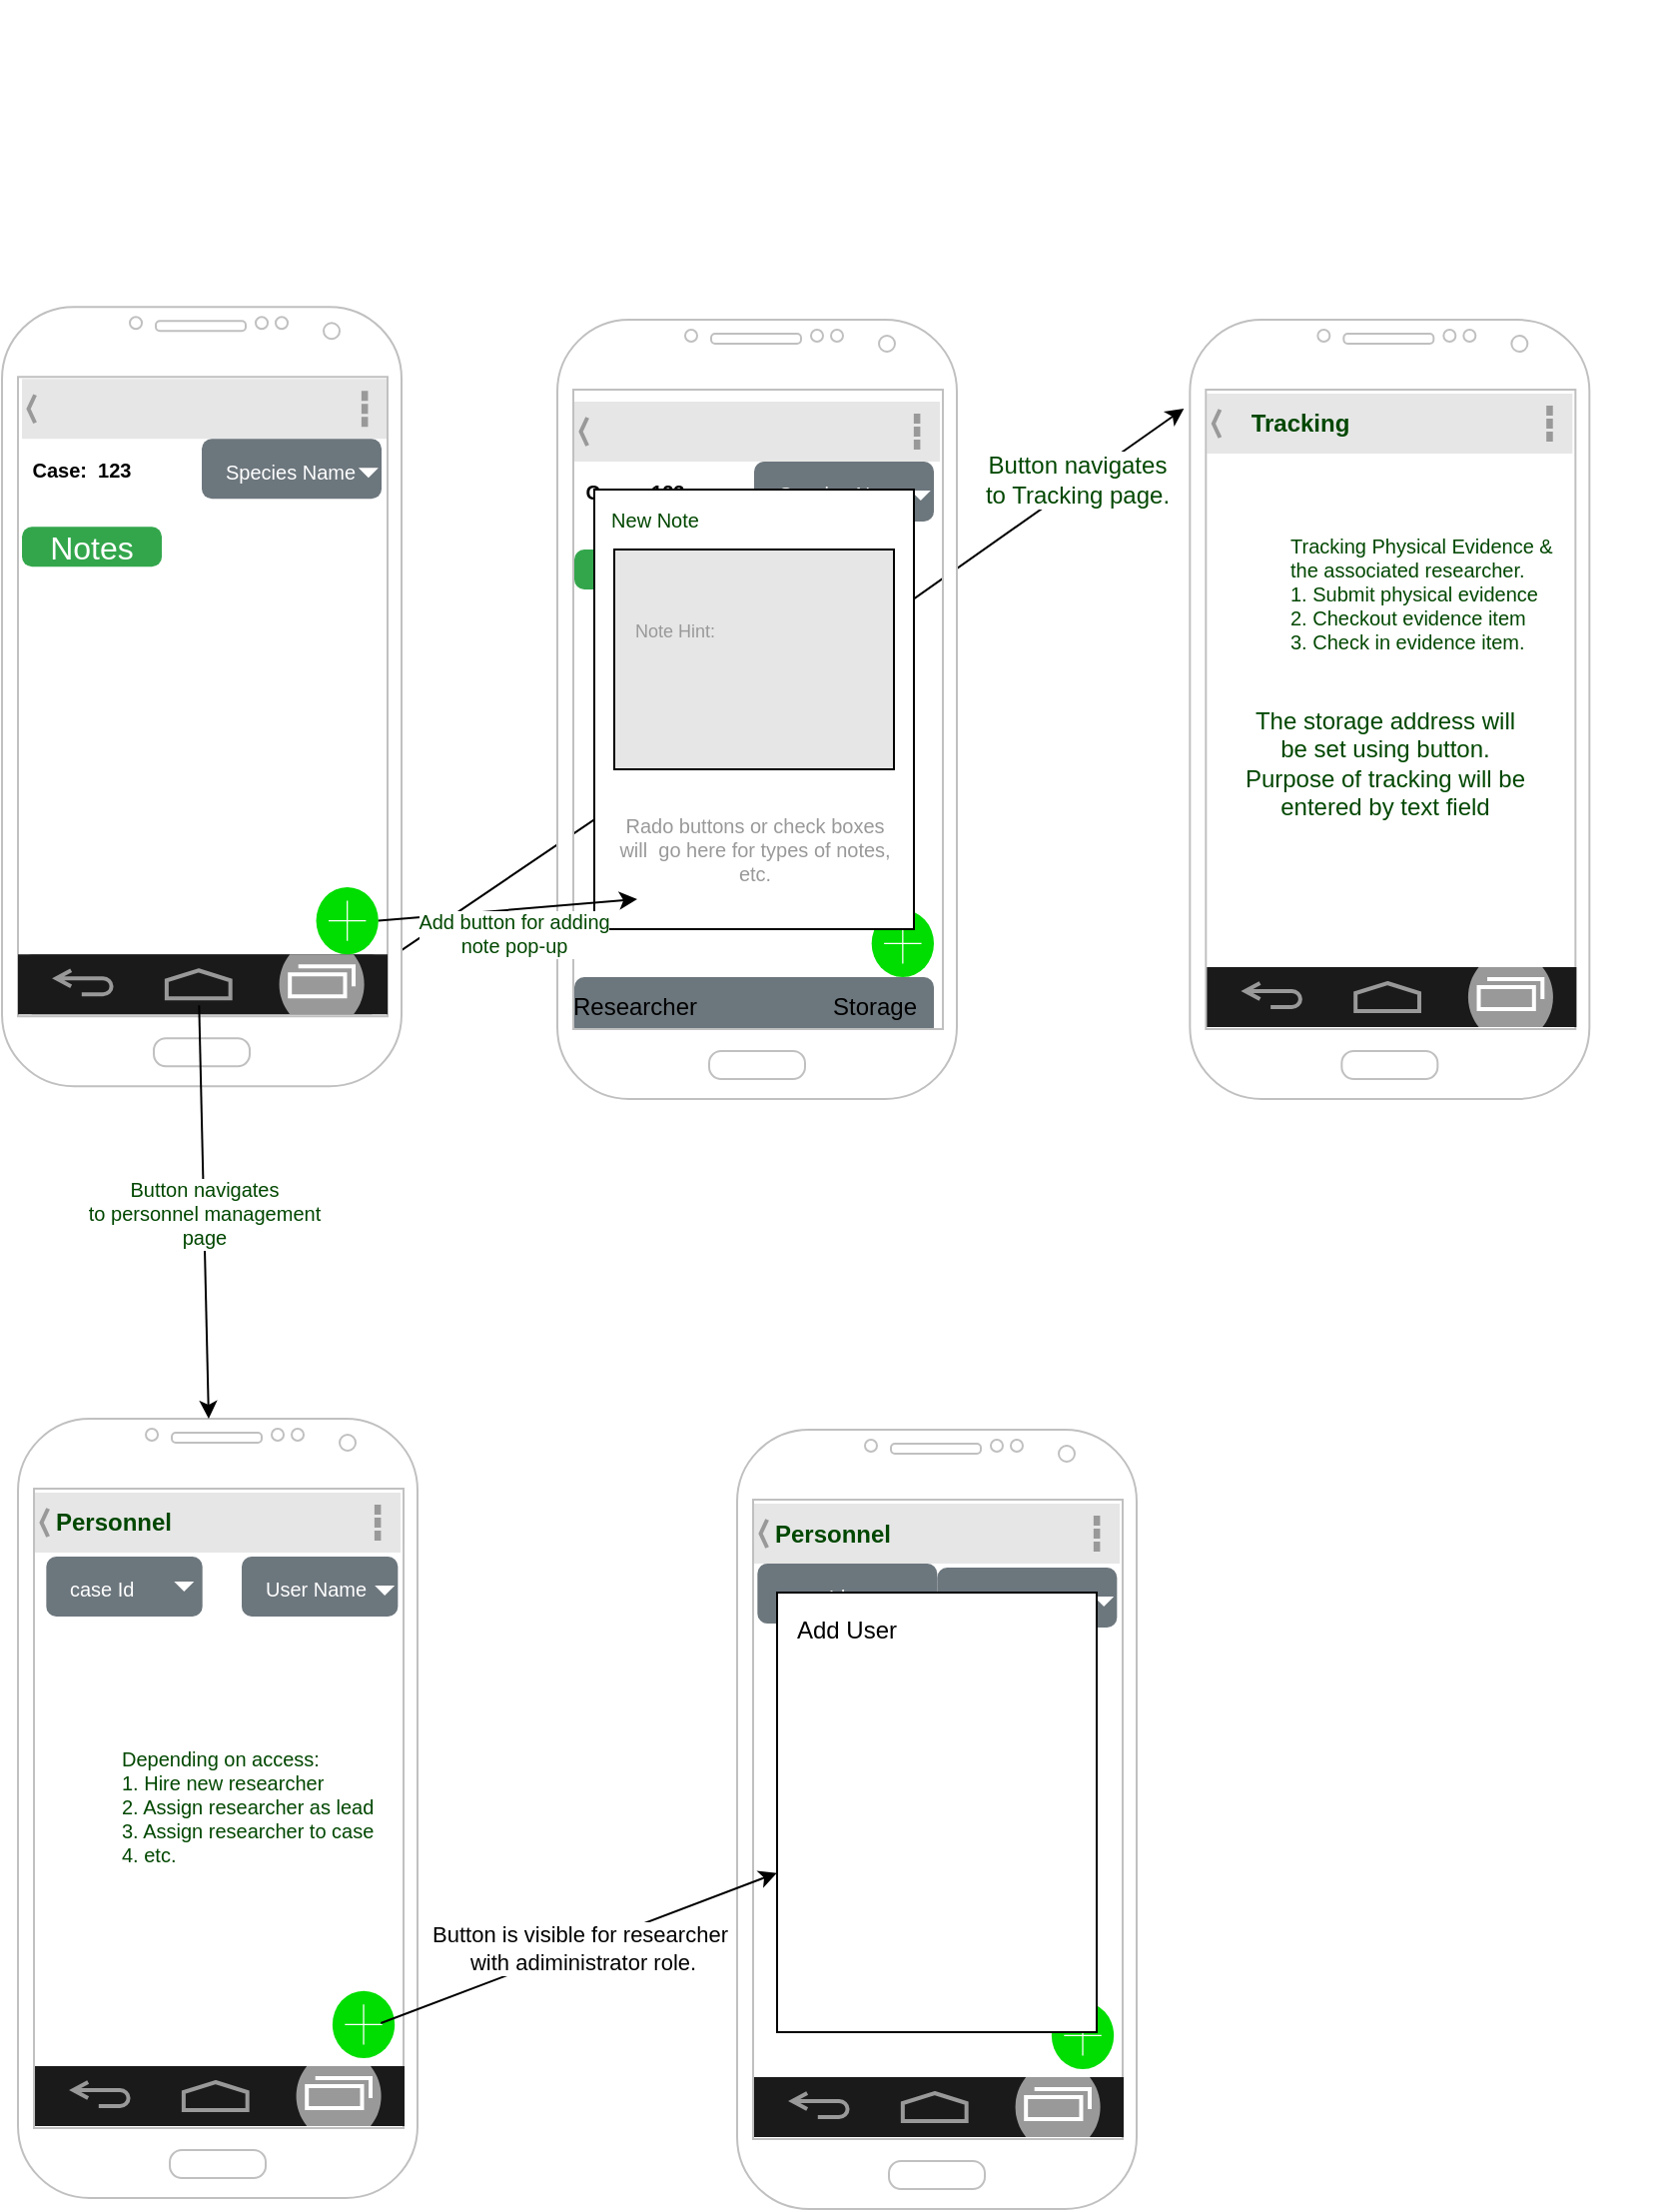 <mxfile version="17.2.4" type="device"><diagram id="5ib8q7YyQfqiMjE7IbwL" name="Page-1"><mxGraphModel dx="632" dy="1595" grid="1" gridSize="10" guides="1" tooltips="1" connect="1" arrows="1" fold="1" page="1" pageScale="1" pageWidth="850" pageHeight="1100" math="0" shadow="0"><root><mxCell id="0"/><mxCell id="1" parent="0"/><mxCell id="MDxC1gOSOODTEu_U4umg-1" value="" style="group" vertex="1" connectable="0" parent="1"><mxGeometry x="22.01" y="-140" width="838.16" height="1030" as="geometry"/></mxCell><mxCell id="-FKx1kbPS8L7Q8CqbfZn-1" value="Button navigates &lt;br&gt;to Tracking page." style="endArrow=classic;html=1;rounded=0;fontSize=12;fontColor=#004700;entryX=-0.015;entryY=0.114;entryDx=0;entryDy=0;entryPerimeter=0;exitX=0.869;exitY=0.635;exitDx=0;exitDy=0;exitPerimeter=0;" parent="MDxC1gOSOODTEu_U4umg-1" source="Mrze12-_42jE3DgpNyG9-83" target="Mrze12-_42jE3DgpNyG9-85" edge="1"><mxGeometry x="0.75" y="2" width="50" height="50" relative="1" as="geometry"><mxPoint x="227.99" y="570" as="sourcePoint"/><mxPoint x="307.99" y="840" as="targetPoint"/><Array as="points"><mxPoint x="377.99" y="355"/></Array><mxPoint as="offset"/></mxGeometry></mxCell><mxCell id="-FKx1kbPS8L7Q8CqbfZn-3" value="" style="group" parent="MDxC1gOSOODTEu_U4umg-1" vertex="1" connectable="0"><mxGeometry x="7.105e-15" width="838.16" height="1030" as="geometry"/></mxCell><mxCell id="MDxC1gOSOODTEu_U4umg-9" value="&lt;blockquote style=&quot;margin: 0 0 0 40px ; border: none ; padding: 0px&quot;&gt;Depending on access:&lt;br&gt;1. Hire new researcher&lt;div&gt;&lt;span&gt;2. Assign researcher as lead&lt;/span&gt;&lt;/div&gt;&lt;div&gt;&lt;span&gt;3. Assign researcher to case&lt;/span&gt;&lt;/div&gt;&lt;div&gt;&lt;span&gt;4. etc.&lt;/span&gt;&lt;/div&gt;&lt;/blockquote&gt;" style="text;html=1;strokeColor=none;fillColor=none;align=left;verticalAlign=middle;whiteSpace=wrap;rounded=0;labelBackgroundColor=none;fontSize=10;fontColor=#004700;container=0;" vertex="1" parent="-FKx1kbPS8L7Q8CqbfZn-3"><mxGeometry x="378.16" y="782.5" width="179.66" height="253" as="geometry"/></mxCell><mxCell id="Mrze12-_42jE3DgpNyG9-81" value="&lt;blockquote style=&quot;margin: 0 0 0 40px ; border: none ; padding: 0px&quot;&gt;Depending on access:&lt;br&gt;1. Hire new researcher&lt;div&gt;&lt;span&gt;2. Assign researcher as lead&lt;/span&gt;&lt;/div&gt;&lt;div&gt;&lt;span&gt;3. Assign researcher to case&lt;/span&gt;&lt;/div&gt;&lt;div&gt;&lt;span&gt;4. etc.&lt;/span&gt;&lt;/div&gt;&lt;/blockquote&gt;" style="text;html=1;strokeColor=none;fillColor=none;align=left;verticalAlign=middle;whiteSpace=wrap;rounded=0;labelBackgroundColor=none;fontSize=10;fontColor=#004700;container=0;" parent="-FKx1kbPS8L7Q8CqbfZn-3" vertex="1"><mxGeometry x="18.17" y="777" width="179.66" height="253" as="geometry"/></mxCell><mxCell id="Mrze12-_42jE3DgpNyG9-69" value="" style="strokeWidth=1;html=1;shadow=0;dashed=0;shape=mxgraph.android.action_bar_landscape;fillColor=#E6E6E6;strokeColor=#c0c0c0;strokeWidth=2;container=0;" parent="-FKx1kbPS8L7Q8CqbfZn-3" vertex="1"><mxGeometry x="16.5" y="747" width="183" height="30" as="geometry"/></mxCell><mxCell id="Mrze12-_42jE3DgpNyG9-70" value="" style="verticalLabelPosition=bottom;verticalAlign=top;html=1;shadow=0;dashed=0;strokeWidth=1;shape=mxgraph.android.phone2;strokeColor=#c0c0c0;container=0;" parent="-FKx1kbPS8L7Q8CqbfZn-3" vertex="1"><mxGeometry x="8" y="710" width="200" height="390" as="geometry"/></mxCell><mxCell id="Mrze12-_42jE3DgpNyG9-79" value="" style="shape=triangle;direction=south;fillColor=#ffffff;strokeColor=none;perimeter=none;container=0;" parent="-FKx1kbPS8L7Q8CqbfZn-3" vertex="1"><mxGeometry x="193.42" y="710.5" width="10" height="5" as="geometry"><mxPoint x="-17" y="-2.5" as="offset"/></mxGeometry></mxCell><mxCell id="Mrze12-_42jE3DgpNyG9-82" value="" style="verticalLabelPosition=bottom;verticalAlign=top;html=1;shadow=0;dashed=0;strokeWidth=2;shape=mxgraph.android.navigation_bar_4;fillColor=#1A1A1A;strokeColor=#999999;sketch=0;labelBackgroundColor=none;fontSize=10;fontColor=#004700;container=0;" parent="-FKx1kbPS8L7Q8CqbfZn-3" vertex="1"><mxGeometry x="16.5" y="1034" width="185" height="30" as="geometry"/></mxCell><mxCell id="Mrze12-_42jE3DgpNyG9-84" value="" style="strokeWidth=1;html=1;shadow=0;dashed=0;shape=mxgraph.android.action_bar_landscape;fillColor=#E6E6E6;strokeColor=#c0c0c0;strokeWidth=2;container=0;" parent="-FKx1kbPS8L7Q8CqbfZn-3" vertex="1"><mxGeometry x="603.16" y="197" width="183" height="30" as="geometry"/></mxCell><mxCell id="Mrze12-_42jE3DgpNyG9-85" value="" style="verticalLabelPosition=bottom;verticalAlign=top;html=1;shadow=0;dashed=0;strokeWidth=1;shape=mxgraph.android.phone2;strokeColor=#c0c0c0;container=0;" parent="-FKx1kbPS8L7Q8CqbfZn-3" vertex="1"><mxGeometry x="594.66" y="160" width="200" height="390" as="geometry"/></mxCell><mxCell id="Mrze12-_42jE3DgpNyG9-87" value="" style="shape=triangle;direction=south;fillColor=#ffffff;strokeColor=none;perimeter=none;container=0;" parent="-FKx1kbPS8L7Q8CqbfZn-3" vertex="1"><mxGeometry x="780.08" y="160.5" width="10" height="5" as="geometry"><mxPoint x="-17" y="-2.5" as="offset"/></mxGeometry></mxCell><mxCell id="Mrze12-_42jE3DgpNyG9-88" value="&lt;blockquote style=&quot;margin: 0 0 0 40px ; border: none ; padding: 0px&quot;&gt;Tracking Physical Evidence &amp;amp; the associated researcher.&lt;/blockquote&gt;&lt;blockquote style=&quot;margin: 0 0 0 40px ; border: none ; padding: 0px&quot;&gt;1. Submit physical evidence&lt;/blockquote&gt;&lt;blockquote style=&quot;margin: 0 0 0 40px ; border: none ; padding: 0px&quot;&gt;2. Checkout evidence item&lt;/blockquote&gt;&lt;blockquote style=&quot;margin: 0 0 0 40px ; border: none ; padding: 0px&quot;&gt;3. Check in evidence item.&lt;/blockquote&gt;" style="text;html=1;strokeColor=none;fillColor=none;align=left;verticalAlign=middle;whiteSpace=wrap;rounded=0;labelBackgroundColor=none;fontSize=10;fontColor=#004700;container=0;" parent="-FKx1kbPS8L7Q8CqbfZn-3" vertex="1"><mxGeometry x="603.16" y="257" width="179.66" height="80" as="geometry"/></mxCell><mxCell id="Mrze12-_42jE3DgpNyG9-89" value="" style="verticalLabelPosition=bottom;verticalAlign=top;html=1;shadow=0;dashed=0;strokeWidth=2;shape=mxgraph.android.navigation_bar_4;fillColor=#1A1A1A;strokeColor=#999999;sketch=0;labelBackgroundColor=none;fontSize=10;fontColor=#004700;container=0;" parent="-FKx1kbPS8L7Q8CqbfZn-3" vertex="1"><mxGeometry x="603.16" y="484" width="185" height="30" as="geometry"/></mxCell><mxCell id="Mrze12-_42jE3DgpNyG9-90" value="&lt;b&gt;&lt;font style=&quot;font-size: 12px&quot;&gt;Personnel&lt;/font&gt;&lt;/b&gt;" style="text;html=1;strokeColor=none;fillColor=none;align=center;verticalAlign=middle;whiteSpace=wrap;rounded=0;labelBackgroundColor=none;fontSize=10;fontColor=#004700;container=0;" parent="-FKx1kbPS8L7Q8CqbfZn-3" vertex="1"><mxGeometry x="26.16" y="747" width="60" height="30" as="geometry"/></mxCell><mxCell id="Mrze12-_42jE3DgpNyG9-91" value="&lt;span style=&quot;font-size: 12px&quot;&gt;&lt;b&gt;Tracking&lt;/b&gt;&lt;/span&gt;" style="text;html=1;strokeColor=none;fillColor=none;align=center;verticalAlign=middle;whiteSpace=wrap;rounded=0;labelBackgroundColor=none;fontSize=10;fontColor=#004700;container=0;" parent="-FKx1kbPS8L7Q8CqbfZn-3" vertex="1"><mxGeometry x="619.66" y="197" width="60" height="30" as="geometry"/></mxCell><mxCell id="Mrze12-_42jE3DgpNyG9-92" value="The storage address will be set using button.&lt;br&gt;Purpose of tracking will be entered by text field" style="text;html=1;strokeColor=none;fillColor=none;align=center;verticalAlign=middle;whiteSpace=wrap;rounded=0;labelBackgroundColor=none;fontSize=12;fontColor=#004700;container=0;" parent="-FKx1kbPS8L7Q8CqbfZn-3" vertex="1"><mxGeometry x="619.66" y="340" width="145" height="84.5" as="geometry"/></mxCell><mxCell id="MDxC1gOSOODTEu_U4umg-4" value="&lt;font style=&quot;font-size: 10px&quot;&gt;case Id&lt;/font&gt;" style="html=1;shadow=0;dashed=0;shape=mxgraph.bootstrap.rrect;rSize=5;strokeColor=none;strokeWidth=1;fillColor=#6C767D;fontColor=#ffffff;whiteSpace=wrap;align=left;verticalAlign=middle;fontStyle=0;fontSize=14;spacingLeft=10;container=0;" vertex="1" parent="-FKx1kbPS8L7Q8CqbfZn-3"><mxGeometry x="22.16" y="779" width="78.17" height="30" as="geometry"/></mxCell><mxCell id="MDxC1gOSOODTEu_U4umg-2" value="&lt;font style=&quot;font-size: 10px&quot;&gt;User Name&lt;/font&gt;" style="html=1;shadow=0;dashed=0;shape=mxgraph.bootstrap.rrect;rSize=5;strokeColor=none;strokeWidth=1;fillColor=#6C767D;fontColor=#ffffff;whiteSpace=wrap;align=left;verticalAlign=middle;fontStyle=0;fontSize=14;spacingLeft=10;container=0;" vertex="1" parent="-FKx1kbPS8L7Q8CqbfZn-3"><mxGeometry x="120" y="779" width="78.17" height="30" as="geometry"/></mxCell><mxCell id="MDxC1gOSOODTEu_U4umg-3" value="" style="shape=triangle;direction=south;fillColor=#ffffff;strokeColor=none;perimeter=none;container=0;" vertex="1" parent="-FKx1kbPS8L7Q8CqbfZn-3"><mxGeometry x="186.59" y="793.5" width="10" height="5" as="geometry"><mxPoint x="-17" y="-2.5" as="offset"/></mxGeometry></mxCell><mxCell id="MDxC1gOSOODTEu_U4umg-7" value="" style="html=1;verticalLabelPosition=bottom;labelBackgroundColor=#ffffff;verticalAlign=top;shadow=0;dashed=0;strokeWidth=2;shape=mxgraph.ios7.misc.add;fillColor=#00dd00;strokeColor=#ffffff;sketch=0;direction=south;rotation=0;container=0;" vertex="1" parent="-FKx1kbPS8L7Q8CqbfZn-3"><mxGeometry x="165.43" y="996.38" width="31.16" height="33.62" as="geometry"/></mxCell><mxCell id="MDxC1gOSOODTEu_U4umg-10" value="" style="strokeWidth=1;html=1;shadow=0;dashed=0;shape=mxgraph.android.action_bar_landscape;fillColor=#E6E6E6;strokeColor=#c0c0c0;strokeWidth=2;container=0;" vertex="1" parent="-FKx1kbPS8L7Q8CqbfZn-3"><mxGeometry x="376.49" y="752.5" width="183" height="30" as="geometry"/></mxCell><mxCell id="MDxC1gOSOODTEu_U4umg-11" value="" style="verticalLabelPosition=bottom;verticalAlign=top;html=1;shadow=0;dashed=0;strokeWidth=1;shape=mxgraph.android.phone2;strokeColor=#c0c0c0;container=0;" vertex="1" parent="-FKx1kbPS8L7Q8CqbfZn-3"><mxGeometry x="367.99" y="715.5" width="200" height="390" as="geometry"/></mxCell><mxCell id="MDxC1gOSOODTEu_U4umg-12" value="" style="shape=triangle;direction=south;fillColor=#ffffff;strokeColor=none;perimeter=none;container=0;" vertex="1" parent="-FKx1kbPS8L7Q8CqbfZn-3"><mxGeometry x="553.41" y="716" width="10" height="5" as="geometry"><mxPoint x="-17" y="-2.5" as="offset"/></mxGeometry></mxCell><mxCell id="MDxC1gOSOODTEu_U4umg-13" value="" style="verticalLabelPosition=bottom;verticalAlign=top;html=1;shadow=0;dashed=0;strokeWidth=2;shape=mxgraph.android.navigation_bar_4;fillColor=#1A1A1A;strokeColor=#999999;sketch=0;labelBackgroundColor=none;fontSize=10;fontColor=#004700;container=0;" vertex="1" parent="-FKx1kbPS8L7Q8CqbfZn-3"><mxGeometry x="376.49" y="1039.5" width="185" height="30" as="geometry"/></mxCell><mxCell id="MDxC1gOSOODTEu_U4umg-14" value="&lt;b&gt;&lt;font style=&quot;font-size: 12px&quot;&gt;Personnel&lt;/font&gt;&lt;/b&gt;" style="text;html=1;strokeColor=none;fillColor=none;align=center;verticalAlign=middle;whiteSpace=wrap;rounded=0;labelBackgroundColor=none;fontSize=10;fontColor=#004700;container=0;" vertex="1" parent="-FKx1kbPS8L7Q8CqbfZn-3"><mxGeometry x="386.15" y="752.5" width="60" height="30" as="geometry"/></mxCell><mxCell id="MDxC1gOSOODTEu_U4umg-15" value="&lt;font style=&quot;font-size: 10px&quot;&gt;case Id&lt;/font&gt;" style="html=1;shadow=0;dashed=0;shape=mxgraph.bootstrap.rrect;rSize=5;strokeColor=none;strokeWidth=1;fillColor=#6C767D;fontColor=#ffffff;whiteSpace=wrap;align=left;verticalAlign=middle;fontStyle=0;fontSize=14;spacingLeft=10;container=0;" vertex="1" parent="-FKx1kbPS8L7Q8CqbfZn-3"><mxGeometry x="378.16" y="782.5" width="90" height="30" as="geometry"/></mxCell><mxCell id="MDxC1gOSOODTEu_U4umg-16" value="" style="shape=triangle;direction=south;fillColor=#ffffff;strokeColor=none;perimeter=none;container=0;" vertex="1" parent="-FKx1kbPS8L7Q8CqbfZn-3"><mxGeometry x="456.58" y="797" width="10" height="5" as="geometry"><mxPoint x="-17" y="-2.5" as="offset"/></mxGeometry></mxCell><mxCell id="MDxC1gOSOODTEu_U4umg-17" value="&lt;font style=&quot;font-size: 10px&quot;&gt;User Name&lt;/font&gt;" style="html=1;shadow=0;dashed=0;shape=mxgraph.bootstrap.rrect;rSize=5;strokeColor=none;strokeWidth=1;fillColor=#6C767D;fontColor=#ffffff;whiteSpace=wrap;align=left;verticalAlign=middle;fontStyle=0;fontSize=14;spacingLeft=10;container=0;" vertex="1" parent="-FKx1kbPS8L7Q8CqbfZn-3"><mxGeometry x="468.16" y="784.5" width="90" height="30" as="geometry"/></mxCell><mxCell id="MDxC1gOSOODTEu_U4umg-18" value="" style="shape=triangle;direction=south;fillColor=#ffffff;strokeColor=none;perimeter=none;container=0;" vertex="1" parent="-FKx1kbPS8L7Q8CqbfZn-3"><mxGeometry x="546.58" y="799" width="10" height="5" as="geometry"><mxPoint x="-17" y="-2.5" as="offset"/></mxGeometry></mxCell><mxCell id="MDxC1gOSOODTEu_U4umg-19" value="" style="html=1;verticalLabelPosition=bottom;labelBackgroundColor=#ffffff;verticalAlign=top;shadow=0;dashed=0;strokeWidth=2;shape=mxgraph.ios7.misc.add;fillColor=#00dd00;strokeColor=#ffffff;sketch=0;direction=south;rotation=0;container=0;" vertex="1" parent="-FKx1kbPS8L7Q8CqbfZn-3"><mxGeometry x="525.42" y="1001.88" width="31.16" height="33.62" as="geometry"/></mxCell><mxCell id="MDxC1gOSOODTEu_U4umg-8" value="" style="whiteSpace=wrap;html=1;container=0;" vertex="1" parent="-FKx1kbPS8L7Q8CqbfZn-3"><mxGeometry x="387.99" y="797" width="160" height="220" as="geometry"/></mxCell><mxCell id="MDxC1gOSOODTEu_U4umg-20" value="Add User" style="text;html=1;strokeColor=none;fillColor=none;align=center;verticalAlign=middle;whiteSpace=wrap;rounded=0;" vertex="1" parent="-FKx1kbPS8L7Q8CqbfZn-3"><mxGeometry x="392.99" y="801" width="60" height="30" as="geometry"/></mxCell><mxCell id="MDxC1gOSOODTEu_U4umg-21" value="Button is visible for researcher&lt;br&gt;&amp;nbsp;with adiministrator role." style="endArrow=classic;html=1;rounded=0;exitX=0.479;exitY=0.223;exitDx=0;exitDy=0;exitPerimeter=0;" edge="1" parent="-FKx1kbPS8L7Q8CqbfZn-3" source="MDxC1gOSOODTEu_U4umg-7" target="MDxC1gOSOODTEu_U4umg-8"><mxGeometry width="50" height="50" relative="1" as="geometry"><mxPoint x="377.99" y="940" as="sourcePoint"/><mxPoint x="427.99" y="890" as="targetPoint"/></mxGeometry></mxCell><mxCell id="MDxC1gOSOODTEu_U4umg-22" value="" style="shape=triangle;direction=south;fillColor=#ffffff;strokeColor=none;perimeter=none;container=0;" vertex="1" parent="-FKx1kbPS8L7Q8CqbfZn-3"><mxGeometry x="86.16" y="791.5" width="10" height="5" as="geometry"><mxPoint x="-17" y="-2.5" as="offset"/></mxGeometry></mxCell><mxCell id="Mrze12-_42jE3DgpNyG9-32" value="taxonomy" style="html=1;shadow=0;dashed=0;shape=mxgraph.bootstrap.radioButton2;labelPosition=right;verticalLabelPosition=middle;align=left;verticalAlign=middle;gradientColor=#DEDEDE;fillColor=#EDEDED;checked=1;spacing=5;checkedFill=#0085FC;checkedStroke=#ffffff;sketch=0;labelBackgroundColor=none;fontSize=9;fontColor=#999999;container=0;" parent="-FKx1kbPS8L7Q8CqbfZn-3" vertex="1"><mxGeometry x="301.49" y="378" width="10" height="10" as="geometry"/></mxCell><mxCell id="Mrze12-_42jE3DgpNyG9-33" value="habitat" style="html=1;shadow=0;dashed=0;shape=mxgraph.bootstrap.radioButton2;labelPosition=right;verticalLabelPosition=middle;align=left;verticalAlign=middle;gradientColor=#DEDEDE;fillColor=#EDEDED;checked=0;spacing=5;checkedFill=#0085FC;checkedStroke=#ffffff;sketch=0;labelBackgroundColor=none;fontSize=9;fontColor=#999999;container=0;" parent="-FKx1kbPS8L7Q8CqbfZn-3" vertex="1"><mxGeometry x="301.49" y="396" width="10" height="10" as="geometry"/></mxCell><mxCell id="Mrze12-_42jE3DgpNyG9-34" value="general" style="html=1;shadow=0;dashed=0;shape=mxgraph.bootstrap.radioButton2;labelPosition=right;verticalLabelPosition=middle;align=left;verticalAlign=middle;gradientColor=#DEDEDE;fillColor=#EDEDED;checked=0;spacing=5;fontColor=#6C767D;checkedFill=#0085FC;checkedStroke=#ffffff;sketch=0;labelBackgroundColor=none;fontSize=9;container=0;" parent="-FKx1kbPS8L7Q8CqbfZn-3" vertex="1"><mxGeometry x="301.49" y="415" width="10" height="10" as="geometry"/></mxCell><mxCell id="Mrze12-_42jE3DgpNyG9-17" value="" style="html=1;shadow=0;dashed=0;shape=mxgraph.bootstrap.rrect;rSize=5;strokeColor=none;html=1;whiteSpace=wrap;fillColor=#6C767D;fontColor=#ffffff;sketch=0;container=0;" parent="-FKx1kbPS8L7Q8CqbfZn-3" vertex="1"><mxGeometry x="286.49" y="489" width="180" height="30" as="geometry"/></mxCell><mxCell id="Mrze12-_42jE3DgpNyG9-18" value="Notes" style="html=1;shadow=0;dashed=0;shape=mxgraph.bootstrap.rrect;rSize=5;strokeColor=none;strokeWidth=1;fillColor=#33A64C;fontColor=#FFFFFF;whiteSpace=wrap;align=center;verticalAlign=middle;spacingLeft=0;fontStyle=0;fontSize=16;spacing=5;container=0;" parent="-FKx1kbPS8L7Q8CqbfZn-3" vertex="1"><mxGeometry x="286.49" y="275" width="70" height="20" as="geometry"/></mxCell><mxCell id="Mrze12-_42jE3DgpNyG9-25" value="&lt;b&gt;Case:&amp;nbsp; 123&lt;/b&gt;" style="text;html=1;strokeColor=none;fillColor=none;align=center;verticalAlign=middle;whiteSpace=wrap;rounded=0;fontSize=10;container=0;" parent="-FKx1kbPS8L7Q8CqbfZn-3" vertex="1"><mxGeometry x="286.49" y="231" width="60" height="30" as="geometry"/></mxCell><mxCell id="Mrze12-_42jE3DgpNyG9-28" value="Add Note" style="text;html=1;strokeColor=none;fillColor=none;align=center;verticalAlign=middle;whiteSpace=wrap;rounded=0;container=0;" parent="-FKx1kbPS8L7Q8CqbfZn-3" vertex="1"><mxGeometry x="296.49" y="245" width="60" height="30" as="geometry"/></mxCell><mxCell id="Mrze12-_42jE3DgpNyG9-23" value="&lt;font style=&quot;font-size: 10px&quot;&gt;Species Name&lt;/font&gt;" style="html=1;shadow=0;dashed=0;shape=mxgraph.bootstrap.rrect;rSize=5;strokeColor=none;strokeWidth=1;fillColor=#6C767D;fontColor=#ffffff;whiteSpace=wrap;align=left;verticalAlign=middle;fontStyle=0;fontSize=14;spacingLeft=10;container=0;" parent="-FKx1kbPS8L7Q8CqbfZn-3" vertex="1"><mxGeometry x="376.49" y="231" width="90" height="30" as="geometry"/></mxCell><mxCell id="Mrze12-_42jE3DgpNyG9-24" value="" style="shape=triangle;direction=south;fillColor=#ffffff;strokeColor=none;perimeter=none;container=0;" parent="-FKx1kbPS8L7Q8CqbfZn-3" vertex="1"><mxGeometry x="454.91" y="245.5" width="10" height="5" as="geometry"><mxPoint x="-17" y="-2.5" as="offset"/></mxGeometry></mxCell><mxCell id="Mrze12-_42jE3DgpNyG9-15" value="" style="strokeWidth=1;html=1;shadow=0;dashed=0;shape=mxgraph.android.action_bar_landscape;fillColor=#E6E6E6;strokeColor=#c0c0c0;strokeWidth=2;container=0;" parent="-FKx1kbPS8L7Q8CqbfZn-3" vertex="1"><mxGeometry x="286.49" y="201" width="183" height="30" as="geometry"/></mxCell><mxCell id="Mrze12-_42jE3DgpNyG9-19" value="Researcher" style="strokeColor=inherit;fillColor=inherit;gradientColor=inherit;fontColor=inherit;html=1;shadow=0;dashed=0;shape=mxgraph.bootstrap.leftButton;rSize=5;perimeter=none;whiteSpace=wrap;resizeHeight=1;sketch=0;container=0;" parent="-FKx1kbPS8L7Q8CqbfZn-3" vertex="1"><mxGeometry x="286.49" y="489" width="60" height="30" as="geometry"/></mxCell><mxCell id="Mrze12-_42jE3DgpNyG9-20" value="Storage" style="strokeColor=inherit;fillColor=inherit;gradientColor=inherit;fontColor=inherit;html=1;shadow=0;dashed=0;perimeter=none;whiteSpace=wrap;resizeHeight=1;sketch=0;container=0;" parent="-FKx1kbPS8L7Q8CqbfZn-3" vertex="1"><mxGeometry x="346.49" y="489" width="60" height="30" as="geometry"><mxPoint x="60" as="offset"/></mxGeometry></mxCell><mxCell id="Mrze12-_42jE3DgpNyG9-26" value="" style="html=1;verticalLabelPosition=bottom;labelBackgroundColor=#ffffff;verticalAlign=top;shadow=0;dashed=0;strokeWidth=2;shape=mxgraph.ios7.misc.add;fillColor=#00dd00;strokeColor=#ffffff;sketch=0;direction=south;rotation=0;container=0;" parent="-FKx1kbPS8L7Q8CqbfZn-3" vertex="1"><mxGeometry x="435.33" y="455.38" width="31.16" height="33.62" as="geometry"/></mxCell><mxCell id="Mrze12-_42jE3DgpNyG9-27" value="" style="whiteSpace=wrap;html=1;container=0;" parent="-FKx1kbPS8L7Q8CqbfZn-3" vertex="1"><mxGeometry x="296.49" y="245" width="160" height="220" as="geometry"/></mxCell><mxCell id="Mrze12-_42jE3DgpNyG9-29" value="" style="whiteSpace=wrap;html=1;labelBackgroundColor=#1A1A1A;fontColor=none;noLabel=1;textOpacity=40;fillColor=#E6E6E6;container=0;" parent="-FKx1kbPS8L7Q8CqbfZn-3" vertex="1"><mxGeometry x="306.49" y="275" width="140" height="110" as="geometry"/></mxCell><mxCell id="Mrze12-_42jE3DgpNyG9-31" value="&lt;font color=&quot;#999999&quot; style=&quot;font-size: 9px&quot;&gt;Note Hint:&lt;/font&gt;" style="text;html=1;strokeColor=none;fillColor=none;align=center;verticalAlign=middle;whiteSpace=wrap;rounded=0;labelBackgroundColor=none;fontColor=none;container=0;" parent="-FKx1kbPS8L7Q8CqbfZn-3" vertex="1"><mxGeometry x="306.49" y="300" width="60" height="30" as="geometry"/></mxCell><mxCell id="Mrze12-_42jE3DgpNyG9-16" value="" style="verticalLabelPosition=bottom;verticalAlign=top;html=1;shadow=0;dashed=0;strokeWidth=1;shape=mxgraph.android.phone2;strokeColor=#c0c0c0;container=0;" parent="-FKx1kbPS8L7Q8CqbfZn-3" vertex="1"><mxGeometry x="277.99" y="160" width="200" height="390" as="geometry"/></mxCell><mxCell id="Mrze12-_42jE3DgpNyG9-66" value="Rado buttons or check boxes will&amp;nbsp; go here for types of notes, etc." style="text;html=1;strokeColor=none;fillColor=none;align=center;verticalAlign=middle;whiteSpace=wrap;rounded=0;labelBackgroundColor=none;fontSize=10;fontColor=#999999;container=0;" parent="-FKx1kbPS8L7Q8CqbfZn-3" vertex="1"><mxGeometry x="306.49" y="395" width="140" height="60" as="geometry"/></mxCell><mxCell id="Mrze12-_42jE3DgpNyG9-67" value="&lt;font color=&quot;#004700&quot;&gt;New Note&lt;/font&gt;" style="text;html=1;strokeColor=none;fillColor=none;align=center;verticalAlign=middle;whiteSpace=wrap;rounded=0;labelBackgroundColor=none;fontSize=10;fontColor=#999999;container=0;" parent="-FKx1kbPS8L7Q8CqbfZn-3" vertex="1"><mxGeometry x="296.49" y="245" width="60" height="30" as="geometry"/></mxCell><mxCell id="uxTM0sSK9Qr-nFzSJdnY-2" value="" style="strokeWidth=1;html=1;shadow=0;dashed=0;shape=mxgraph.android.action_bar_landscape;fillColor=#E6E6E6;strokeColor=#c0c0c0;strokeWidth=2;container=0;" parent="MDxC1gOSOODTEu_U4umg-1" vertex="1"><mxGeometry x="10" y="189.62" width="183" height="30" as="geometry"/></mxCell><mxCell id="uxTM0sSK9Qr-nFzSJdnY-4" value="" style="verticalLabelPosition=bottom;verticalAlign=top;html=1;shadow=0;dashed=0;strokeWidth=1;shape=mxgraph.android.phone2;strokeColor=#c0c0c0;container=0;" parent="MDxC1gOSOODTEu_U4umg-1" vertex="1"><mxGeometry y="153.62" width="200" height="390" as="geometry"/></mxCell><mxCell id="uxTM0sSK9Qr-nFzSJdnY-20" value="" style="html=1;shadow=0;dashed=0;shape=mxgraph.bootstrap.rrect;rSize=5;strokeColor=none;html=1;whiteSpace=wrap;fillColor=#6C767D;fontColor=#ffffff;sketch=0;container=0;" parent="MDxC1gOSOODTEu_U4umg-1" vertex="1"><mxGeometry x="10" y="477.62" width="180" height="30" as="geometry"/></mxCell><mxCell id="9fHro8NH50NY_lw8CcyG-5" value="Notes" style="html=1;shadow=0;dashed=0;shape=mxgraph.bootstrap.rrect;rSize=5;strokeColor=none;strokeWidth=1;fillColor=#33A64C;fontColor=#FFFFFF;whiteSpace=wrap;align=center;verticalAlign=middle;spacingLeft=0;fontStyle=0;fontSize=16;spacing=5;container=0;" parent="MDxC1gOSOODTEu_U4umg-1" vertex="1"><mxGeometry x="10" y="263.62" width="70" height="20" as="geometry"/></mxCell><mxCell id="uxTM0sSK9Qr-nFzSJdnY-21" value="Researcher" style="strokeColor=inherit;fillColor=inherit;gradientColor=inherit;fontColor=inherit;html=1;shadow=0;dashed=0;shape=mxgraph.bootstrap.leftButton;rSize=5;perimeter=none;whiteSpace=wrap;resizeHeight=1;sketch=0;container=0;" parent="MDxC1gOSOODTEu_U4umg-1" vertex="1"><mxGeometry x="10" y="477.62" width="60" height="30" as="geometry"/></mxCell><mxCell id="uxTM0sSK9Qr-nFzSJdnY-22" value="Storage" style="strokeColor=inherit;fillColor=inherit;gradientColor=inherit;fontColor=inherit;html=1;shadow=0;dashed=0;perimeter=none;whiteSpace=wrap;resizeHeight=1;sketch=0;container=0;" parent="MDxC1gOSOODTEu_U4umg-1" vertex="1"><mxGeometry x="70" y="477.62" width="60" height="30" as="geometry"><mxPoint x="60" as="offset"/></mxGeometry></mxCell><mxCell id="uxTM0sSK9Qr-nFzSJdnY-23" value="Right" style="strokeColor=inherit;fillColor=inherit;gradientColor=inherit;fontColor=inherit;html=1;shadow=0;dashed=0;shape=mxgraph.bootstrap.rightButton;rSize=5;perimeter=none;whiteSpace=wrap;resizeHeight=1;sketch=0;container=0;" parent="MDxC1gOSOODTEu_U4umg-1" vertex="1"><mxGeometry x="130" y="477.62" width="60" height="30" as="geometry"><mxPoint x="-60" as="offset"/></mxGeometry></mxCell><mxCell id="9fHro8NH50NY_lw8CcyG-21" value="&lt;b&gt;Case:&amp;nbsp; 123&lt;/b&gt;" style="text;html=1;strokeColor=none;fillColor=none;align=center;verticalAlign=middle;whiteSpace=wrap;rounded=0;fontSize=10;container=0;" parent="MDxC1gOSOODTEu_U4umg-1" vertex="1"><mxGeometry x="10" y="219.62" width="60" height="30" as="geometry"/></mxCell><mxCell id="9fHro8NH50NY_lw8CcyG-6" value="&lt;font style=&quot;font-size: 10px&quot;&gt;Species Name&lt;/font&gt;" style="html=1;shadow=0;dashed=0;shape=mxgraph.bootstrap.rrect;rSize=5;strokeColor=none;strokeWidth=1;fillColor=#6C767D;fontColor=#ffffff;whiteSpace=wrap;align=left;verticalAlign=middle;fontStyle=0;fontSize=14;spacingLeft=10;container=0;" parent="MDxC1gOSOODTEu_U4umg-1" vertex="1"><mxGeometry x="100" y="219.62" width="90" height="30" as="geometry"/></mxCell><mxCell id="9fHro8NH50NY_lw8CcyG-7" value="" style="shape=triangle;direction=south;fillColor=#ffffff;strokeColor=none;perimeter=none;container=0;" parent="MDxC1gOSOODTEu_U4umg-1" vertex="1"><mxGeometry x="178.42" y="234.12" width="10" height="5" as="geometry"><mxPoint x="-17" y="-2.5" as="offset"/></mxGeometry></mxCell><mxCell id="Mrze12-_42jE3DgpNyG9-83" value="" style="verticalLabelPosition=bottom;verticalAlign=top;html=1;shadow=0;dashed=0;strokeWidth=2;shape=mxgraph.android.navigation_bar_4;fillColor=#1A1A1A;strokeColor=#999999;sketch=0;labelBackgroundColor=none;fontSize=10;fontColor=#004700;container=0;" parent="MDxC1gOSOODTEu_U4umg-1" vertex="1"><mxGeometry x="8" y="477.62" width="185" height="30" as="geometry"/></mxCell><mxCell id="uxTM0sSK9Qr-nFzSJdnY-24" value="" style="html=1;verticalLabelPosition=bottom;labelBackgroundColor=#ffffff;verticalAlign=top;shadow=0;dashed=0;strokeWidth=2;shape=mxgraph.ios7.misc.add;fillColor=#00dd00;strokeColor=#ffffff;sketch=0;direction=south;rotation=0;container=0;" parent="MDxC1gOSOODTEu_U4umg-1" vertex="1"><mxGeometry x="157.26" y="444" width="31.16" height="33.62" as="geometry"/></mxCell><mxCell id="Mrze12-_42jE3DgpNyG9-80" value="Button navigates&lt;br&gt;to personnel management&lt;br&gt;page" style="endArrow=classic;html=1;rounded=0;fontSize=10;fontColor=#004700;exitX=0.49;exitY=0.851;exitDx=0;exitDy=0;exitPerimeter=0;" parent="MDxC1gOSOODTEu_U4umg-1" source="Mrze12-_42jE3DgpNyG9-83" target="Mrze12-_42jE3DgpNyG9-70" edge="1"><mxGeometry width="50" height="50" relative="1" as="geometry"><mxPoint x="147.99" y="770" as="sourcePoint"/><mxPoint x="197.99" y="720" as="targetPoint"/></mxGeometry></mxCell><mxCell id="Mrze12-_42jE3DgpNyG9-68" value="Add button for adding &lt;br&gt;note pop-up" style="endArrow=classic;html=1;rounded=0;fontSize=10;fontColor=#004700;exitX=0.5;exitY=0;exitDx=0;exitDy=0;exitPerimeter=0;" parent="MDxC1gOSOODTEu_U4umg-1" source="uxTM0sSK9Qr-nFzSJdnY-24" edge="1"><mxGeometry x="0.026" y="-12" width="50" height="50" relative="1" as="geometry"><mxPoint x="257.99" y="650" as="sourcePoint"/><mxPoint x="317.99" y="450" as="targetPoint"/><mxPoint as="offset"/></mxGeometry></mxCell></root></mxGraphModel></diagram></mxfile>